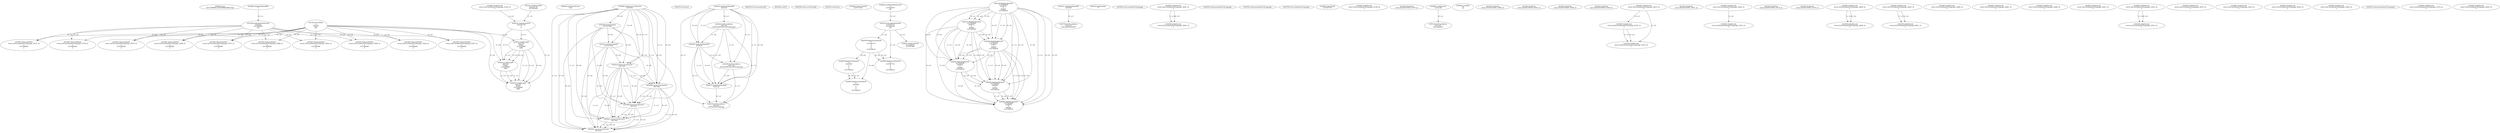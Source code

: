 // Global SCDG with merge call
digraph {
	0 [label="6850628.main
003778d9885c149a25b06bc8982a19ab"]
	1 [label="4254480.GetModuleHandleW
0"]
	2 [label="6844434.SetThreadLocale
1024"]
	3 [label="4243965.InitializeCriticalSection
6917004"]
	4 [label="4243979.GetVersion
"]
	5 [label="4244018.GetModuleHandleW
4244120"]
	6 [label="4244024.GetProcAddress
9441320
GetThreadPreferredUILanguages"]
	5 -> 6 [label="(0-->1)"]
	7 [label="4244044.GetModuleHandleW
4244120"]
	5 -> 7 [label="(1-->1)"]
	5 -> 7 [label="(0-->0)"]
	6 -> 7 [label="(1-->0)"]
	8 [label="4244050.GetProcAddress
9441320
SetThreadPreferredUILanguages"]
	5 -> 8 [label="(0-->1)"]
	6 -> 8 [label="(1-->1)"]
	7 -> 8 [label="(0-->1)"]
	9 [label="4244070.GetModuleHandleW
4244120"]
	5 -> 9 [label="(1-->1)"]
	7 -> 9 [label="(1-->1)"]
	5 -> 9 [label="(0-->0)"]
	6 -> 9 [label="(1-->0)"]
	7 -> 9 [label="(0-->0)"]
	8 -> 9 [label="(1-->0)"]
	10 [label="4244076.GetProcAddress
9441320
GetThreadUILanguage"]
	5 -> 10 [label="(0-->1)"]
	6 -> 10 [label="(1-->1)"]
	7 -> 10 [label="(0-->1)"]
	8 -> 10 [label="(1-->1)"]
	9 -> 10 [label="(0-->1)"]
	11 [label="4250188.GetSystemInfo
2147417660"]
	3 -> 11 [label="(0-->0)"]
	12 [label="6844540.GetCommandLineW
"]
	13 [label="4214413.GetStartupInfoW
2147417624"]
	3 -> 13 [label="(0-->0)"]
	11 -> 13 [label="(0-->0)"]
	14 [label="6844560.GetACP
"]
	15 [label="6844580.GetCurrentThreadId
"]
	16 [label="4250204.GetVersion
"]
	17 [label="4276690.GetVersionExW
2147417420"]
	18 [label="4243306.GetModuleFileNameW
4194304
2147408904
522"]
	1 -> 18 [label="(0-->1)"]
	19 [label="4248064.GetModuleFileNameW
0
2147408370
261"]
	20 [label="4215383.VirtualAlloc
0
1310704
4096
4"]
	21 [label="4246338.RegOpenKeyExW
2147483649
4246772
0
983065
2147408236"]
	22 [label="4246372.RegOpenKeyExW
2147483650
4246772
0
983065
2147408236"]
	21 -> 22 [label="(2-->2)"]
	21 -> 22 [label="(4-->4)"]
	21 -> 22 [label="(5-->5)"]
	23 [label="4245741.GetModuleHandleW
4246160"]
	24 [label="4245758.GetProcAddress
9441320
GetLongPathNameW"]
	23 -> 24 [label="(0-->1)"]
	25 [label="4245785.GetLongPathNameW
2147407710
2147406542
261"]
	19 -> 25 [label="(3-->3)"]
	26 [label="4246556.RegQueryValueExW
0
2147407710
0
0
0
2147408232"]
	25 -> 26 [label="(1-->2)"]
	27 [label="4246599.RegQueryValueExW
0
2147407710
0
0
0
2147408232"]
	25 -> 27 [label="(1-->2)"]
	26 -> 27 [label="(2-->2)"]
	26 -> 27 [label="(6-->6)"]
	28 [label="4246722.RegCloseKey
0"]
	29 [label="4247883.GetUserDefaultUILanguage
"]
	30 [label="4245418.EnterCriticalSection
6917004"]
	3 -> 30 [label="(1-->1)"]
	3 -> 30 [label="(0-->0)"]
	11 -> 30 [label="(0-->0)"]
	13 -> 30 [label="(0-->0)"]
	31 [label="4245469.LeaveCriticalSection
6917004"]
	3 -> 31 [label="(1-->1)"]
	30 -> 31 [label="(1-->1)"]
	3 -> 31 [label="(0-->0)"]
	11 -> 31 [label="(0-->0)"]
	13 -> 31 [label="(0-->0)"]
	30 -> 31 [label="(0-->0)"]
	32 [label="4245487.IsValidLocale
retval_GetUserDefaultUILanguage_32941_32
2"]
	33 [label="4244766.IsValidLocale
retval_GetUserDefaultUILanguage_32941_32
2"]
	32 -> 33 [label="(1-->1)"]
	32 -> 33 [label="(2-->2)"]
	34 [label="4245525.GetSystemDefaultUILanguage
"]
	35 [label="4245580.EnterCriticalSection
6917004"]
	3 -> 35 [label="(1-->1)"]
	30 -> 35 [label="(1-->1)"]
	31 -> 35 [label="(1-->1)"]
	3 -> 35 [label="(0-->0)"]
	11 -> 35 [label="(0-->0)"]
	13 -> 35 [label="(0-->0)"]
	30 -> 35 [label="(0-->0)"]
	31 -> 35 [label="(0-->0)"]
	36 [label="4245621.LeaveCriticalSection
6917004"]
	3 -> 36 [label="(1-->1)"]
	30 -> 36 [label="(1-->1)"]
	31 -> 36 [label="(1-->1)"]
	35 -> 36 [label="(1-->1)"]
	3 -> 36 [label="(0-->0)"]
	11 -> 36 [label="(0-->0)"]
	13 -> 36 [label="(0-->0)"]
	30 -> 36 [label="(0-->0)"]
	31 -> 36 [label="(0-->0)"]
	35 -> 36 [label="(0-->0)"]
	37 [label="4247923.GetSystemDefaultUILanguage
"]
	38 [label="4245454.LeaveCriticalSection
6917004"]
	3 -> 38 [label="(1-->1)"]
	30 -> 38 [label="(1-->1)"]
	31 -> 38 [label="(1-->1)"]
	35 -> 38 [label="(1-->1)"]
	36 -> 38 [label="(1-->1)"]
	3 -> 38 [label="(0-->0)"]
	11 -> 38 [label="(0-->0)"]
	13 -> 38 [label="(0-->0)"]
	30 -> 38 [label="(0-->0)"]
	31 -> 38 [label="(0-->0)"]
	35 -> 38 [label="(0-->0)"]
	36 -> 38 [label="(0-->0)"]
	39 [label="4247558.GetUserDefaultUILanguage
"]
	40 [label="4247567.GetLocaleInfoW
retval_GetUserDefaultUILanguage_33707_32
3
2147408268
4"]
	18 -> 40 [label="(0-->2)"]
	20 -> 40 [label="(4-->4)"]
	41 [label="4247247.FindFirstFileW
3224341740
2147407640"]
	42 [label="4245683.CharNextW
2147407716"]
	43 [label="4246635.RegQueryValueExW
0
4247000
0
0
0
2147408232"]
	26 -> 43 [label="(6-->6)"]
	44 [label="4245487.IsValidLocale
retval_GetUserDefaultUILanguage_33158_32
2"]
	45 [label="4247567.GetLocaleInfoW
retval_GetUserDefaultUILanguage_33794_32
3
2147408268
4"]
	18 -> 45 [label="(0-->2)"]
	20 -> 45 [label="(4-->4)"]
	46 [label="4246402.RegOpenKeyExW
2147483649
4246832
0
983065
2147408236"]
	21 -> 46 [label="(1-->1)"]
	21 -> 46 [label="(4-->4)"]
	22 -> 46 [label="(4-->4)"]
	21 -> 46 [label="(5-->5)"]
	22 -> 46 [label="(5-->5)"]
	47 [label="4246432.RegOpenKeyExW
2147483650
4246832
0
983065
2147408236"]
	22 -> 47 [label="(1-->1)"]
	46 -> 47 [label="(2-->2)"]
	21 -> 47 [label="(4-->4)"]
	22 -> 47 [label="(4-->4)"]
	46 -> 47 [label="(4-->4)"]
	21 -> 47 [label="(5-->5)"]
	22 -> 47 [label="(5-->5)"]
	46 -> 47 [label="(5-->5)"]
	48 [label="4246462.RegOpenKeyExW
2147483649
4246884
0
983065
2147408236"]
	21 -> 48 [label="(1-->1)"]
	46 -> 48 [label="(1-->1)"]
	21 -> 48 [label="(4-->4)"]
	22 -> 48 [label="(4-->4)"]
	46 -> 48 [label="(4-->4)"]
	47 -> 48 [label="(4-->4)"]
	21 -> 48 [label="(5-->5)"]
	22 -> 48 [label="(5-->5)"]
	46 -> 48 [label="(5-->5)"]
	47 -> 48 [label="(5-->5)"]
	49 [label="4246014.FindFirstFileW
2147406542
2147407064"]
	25 -> 49 [label="(2-->1)"]
	50 [label="4246676.RegQueryValueExW
0
4247000
0
0
0
2147408232"]
	43 -> 50 [label="(2-->2)"]
	26 -> 50 [label="(6-->6)"]
	43 -> 50 [label="(6-->6)"]
	51 [label="4245487.IsValidLocale
retval_GetUserDefaultUILanguage_33162_32
2"]
	52 [label="4247567.GetLocaleInfoW
retval_GetUserDefaultUILanguage_33496_32
3
2147408268
4"]
	18 -> 52 [label="(0-->2)"]
	20 -> 52 [label="(4-->4)"]
	53 [label="4247263.FindClose
retval_FindFirstFileW_33797_32"]
	54 [label="4248145.LoadLibraryExW
3224341740
0
2"]
	41 -> 54 [label="(1-->1)"]
	51 -> 54 [label="(2-->3)"]
	55 [label="4250073.LoadStringW
9441340
65485
2147409468
4096"]
	54 -> 55 [label="(0-->1)"]
	20 -> 55 [label="(3-->4)"]
	56 [label="4254893.LoadLibraryA
user32.dll"]
	57 [label="4255003.LocalAlloc
64
8"]
	58 [label="4255148.GetProcAddress
9441344
MessageBoxA"]
	56 -> 58 [label="(0-->1)"]
	59 [label="4247567.GetLocaleInfoW
retval_GetUserDefaultUILanguage_33056_32
3
2147408268
4"]
	18 -> 59 [label="(0-->2)"]
	20 -> 59 [label="(4-->4)"]
	60 [label="4247263.FindClose
retval_FindFirstFileW_33066_32"]
	61 [label="4247567.GetLocaleInfoW
retval_GetUserDefaultUILanguage_33057_32
3
2147408268
4"]
	18 -> 61 [label="(0-->2)"]
	20 -> 61 [label="(4-->4)"]
	62 [label="4247263.FindClose
retval_FindFirstFileW_33067_32"]
	63 [label="4250073.LoadStringW
9441340
65484
2147409468
4096"]
	54 -> 63 [label="(0-->1)"]
	55 -> 63 [label="(1-->1)"]
	55 -> 63 [label="(3-->3)"]
	20 -> 63 [label="(3-->4)"]
	55 -> 63 [label="(4-->4)"]
	64 [label="4247567.GetLocaleInfoW
retval_GetUserDefaultUILanguage_33042_32
3
2147408268
4"]
	18 -> 64 [label="(0-->2)"]
	20 -> 64 [label="(4-->4)"]
	65 [label="4247263.FindClose
retval_FindFirstFileW_33449_32"]
	66 [label="4246492.RegOpenKeyExW
2147483649
4246936
0
983065
2147408236"]
	21 -> 66 [label="(1-->1)"]
	46 -> 66 [label="(1-->1)"]
	48 -> 66 [label="(1-->1)"]
	21 -> 66 [label="(4-->4)"]
	22 -> 66 [label="(4-->4)"]
	46 -> 66 [label="(4-->4)"]
	47 -> 66 [label="(4-->4)"]
	48 -> 66 [label="(4-->4)"]
	21 -> 66 [label="(5-->5)"]
	22 -> 66 [label="(5-->5)"]
	46 -> 66 [label="(5-->5)"]
	47 -> 66 [label="(5-->5)"]
	48 -> 66 [label="(5-->5)"]
	67 [label="4247567.GetLocaleInfoW
retval_GetUserDefaultUILanguage_33226_32
3
2147408268
4"]
	18 -> 67 [label="(0-->2)"]
	20 -> 67 [label="(4-->4)"]
	68 [label="4247263.FindClose
retval_FindFirstFileW_33450_32"]
	69 [label="4245487.IsValidLocale
retval_GetUserDefaultUILanguage_32915_32
2"]
	70 [label="4247567.GetLocaleInfoW
retval_GetUserDefaultUILanguage_33237_32
3
2147408268
4"]
	18 -> 70 [label="(0-->2)"]
	20 -> 70 [label="(4-->4)"]
	71 [label="4247263.FindClose
retval_FindFirstFileW_33451_32"]
	72 [label="4245487.IsValidLocale
retval_GetUserDefaultUILanguage_32842_32
2"]
	73 [label="4245487.IsValidLocale
retval_GetSystemDefaultUILanguage_33323_32
2"]
	72 -> 73 [label="(2-->2)"]
	74 [label="4247567.GetLocaleInfoW
retval_GetUserDefaultUILanguage_33670_32
3
2147408268
4"]
	18 -> 74 [label="(0-->2)"]
	20 -> 74 [label="(4-->4)"]
	75 [label="4247263.FindClose
retval_FindFirstFileW_33724_32"]
	76 [label="4245487.IsValidLocale
retval_GetSystemDefaultUILanguage_33163_32
2"]
	69 -> 76 [label="(2-->2)"]
	77 [label="4244766.IsValidLocale
retval_GetSystemDefaultUILanguage_33163_32
2"]
	76 -> 77 [label="(1-->1)"]
	69 -> 77 [label="(2-->2)"]
	76 -> 77 [label="(2-->2)"]
	78 [label="4247567.GetLocaleInfoW
retval_GetUserDefaultUILanguage_33688_32
3
2147408268
4"]
	18 -> 78 [label="(0-->2)"]
	20 -> 78 [label="(4-->4)"]
	79 [label="4247263.FindClose
retval_FindFirstFileW_33725_32"]
	80 [label="4245487.IsValidLocale
retval_GetUserDefaultUILanguage_32840_32
2"]
	81 [label="4245487.IsValidLocale
retval_GetUserDefaultUILanguage_32841_32
2"]
	82 [label="4245487.IsValidLocale
retval_GetUserDefaultUILanguage_32880_32
2"]
	83 [label="4245487.IsValidLocale
retval_GetUserDefaultUILanguage_32881_32
2"]
	84 [label="4245487.IsValidLocale
retval_GetUserDefaultUILanguage_32882_32
2"]
	85 [label="4245487.IsValidLocale
retval_GetUserDefaultUILanguage_32911_32
2"]
	86 [label="4245487.IsValidLocale
retval_GetUserDefaultUILanguage_32912_32
2"]
	87 [label="4245487.IsValidLocale
retval_GetUserDefaultUILanguage_32913_32
2"]
	88 [label="4245487.IsValidLocale
retval_GetUserDefaultUILanguage_32914_32
2"]
	89 [label="4245487.IsValidLocale
retval_GetUserDefaultUILanguage_32923_32
2"]
	90 [label="4245487.IsValidLocale
retval_GetUserDefaultUILanguage_32924_32
2"]
	91 [label="4244766.IsValidLocale
retval_GetUserDefaultUILanguage_32840_32
2"]
	80 -> 91 [label="(1-->1)"]
	80 -> 91 [label="(2-->2)"]
	92 [label="4245552.GetSystemDefaultUILanguage
"]
	93 [label="4244766.IsValidLocale
retval_GetUserDefaultUILanguage_32841_32
2"]
	81 -> 93 [label="(1-->1)"]
	81 -> 93 [label="(2-->2)"]
	94 [label="4245487.IsValidLocale
retval_GetSystemDefaultUILanguage_33374_32
2"]
	95 [label="4245487.IsValidLocale
retval_GetUserDefaultUILanguage_32843_32
2"]
	96 [label="4250073.LoadStringW
9441340
65483
2147409468
4096"]
	54 -> 96 [label="(0-->1)"]
	55 -> 96 [label="(1-->1)"]
	63 -> 96 [label="(1-->1)"]
	55 -> 96 [label="(3-->3)"]
	63 -> 96 [label="(3-->3)"]
	20 -> 96 [label="(3-->4)"]
	55 -> 96 [label="(4-->4)"]
	63 -> 96 [label="(4-->4)"]
	97 [label="4244766.IsValidLocale
retval_GetUserDefaultUILanguage_32912_32
2"]
	86 -> 97 [label="(1-->1)"]
	86 -> 97 [label="(2-->2)"]
}
